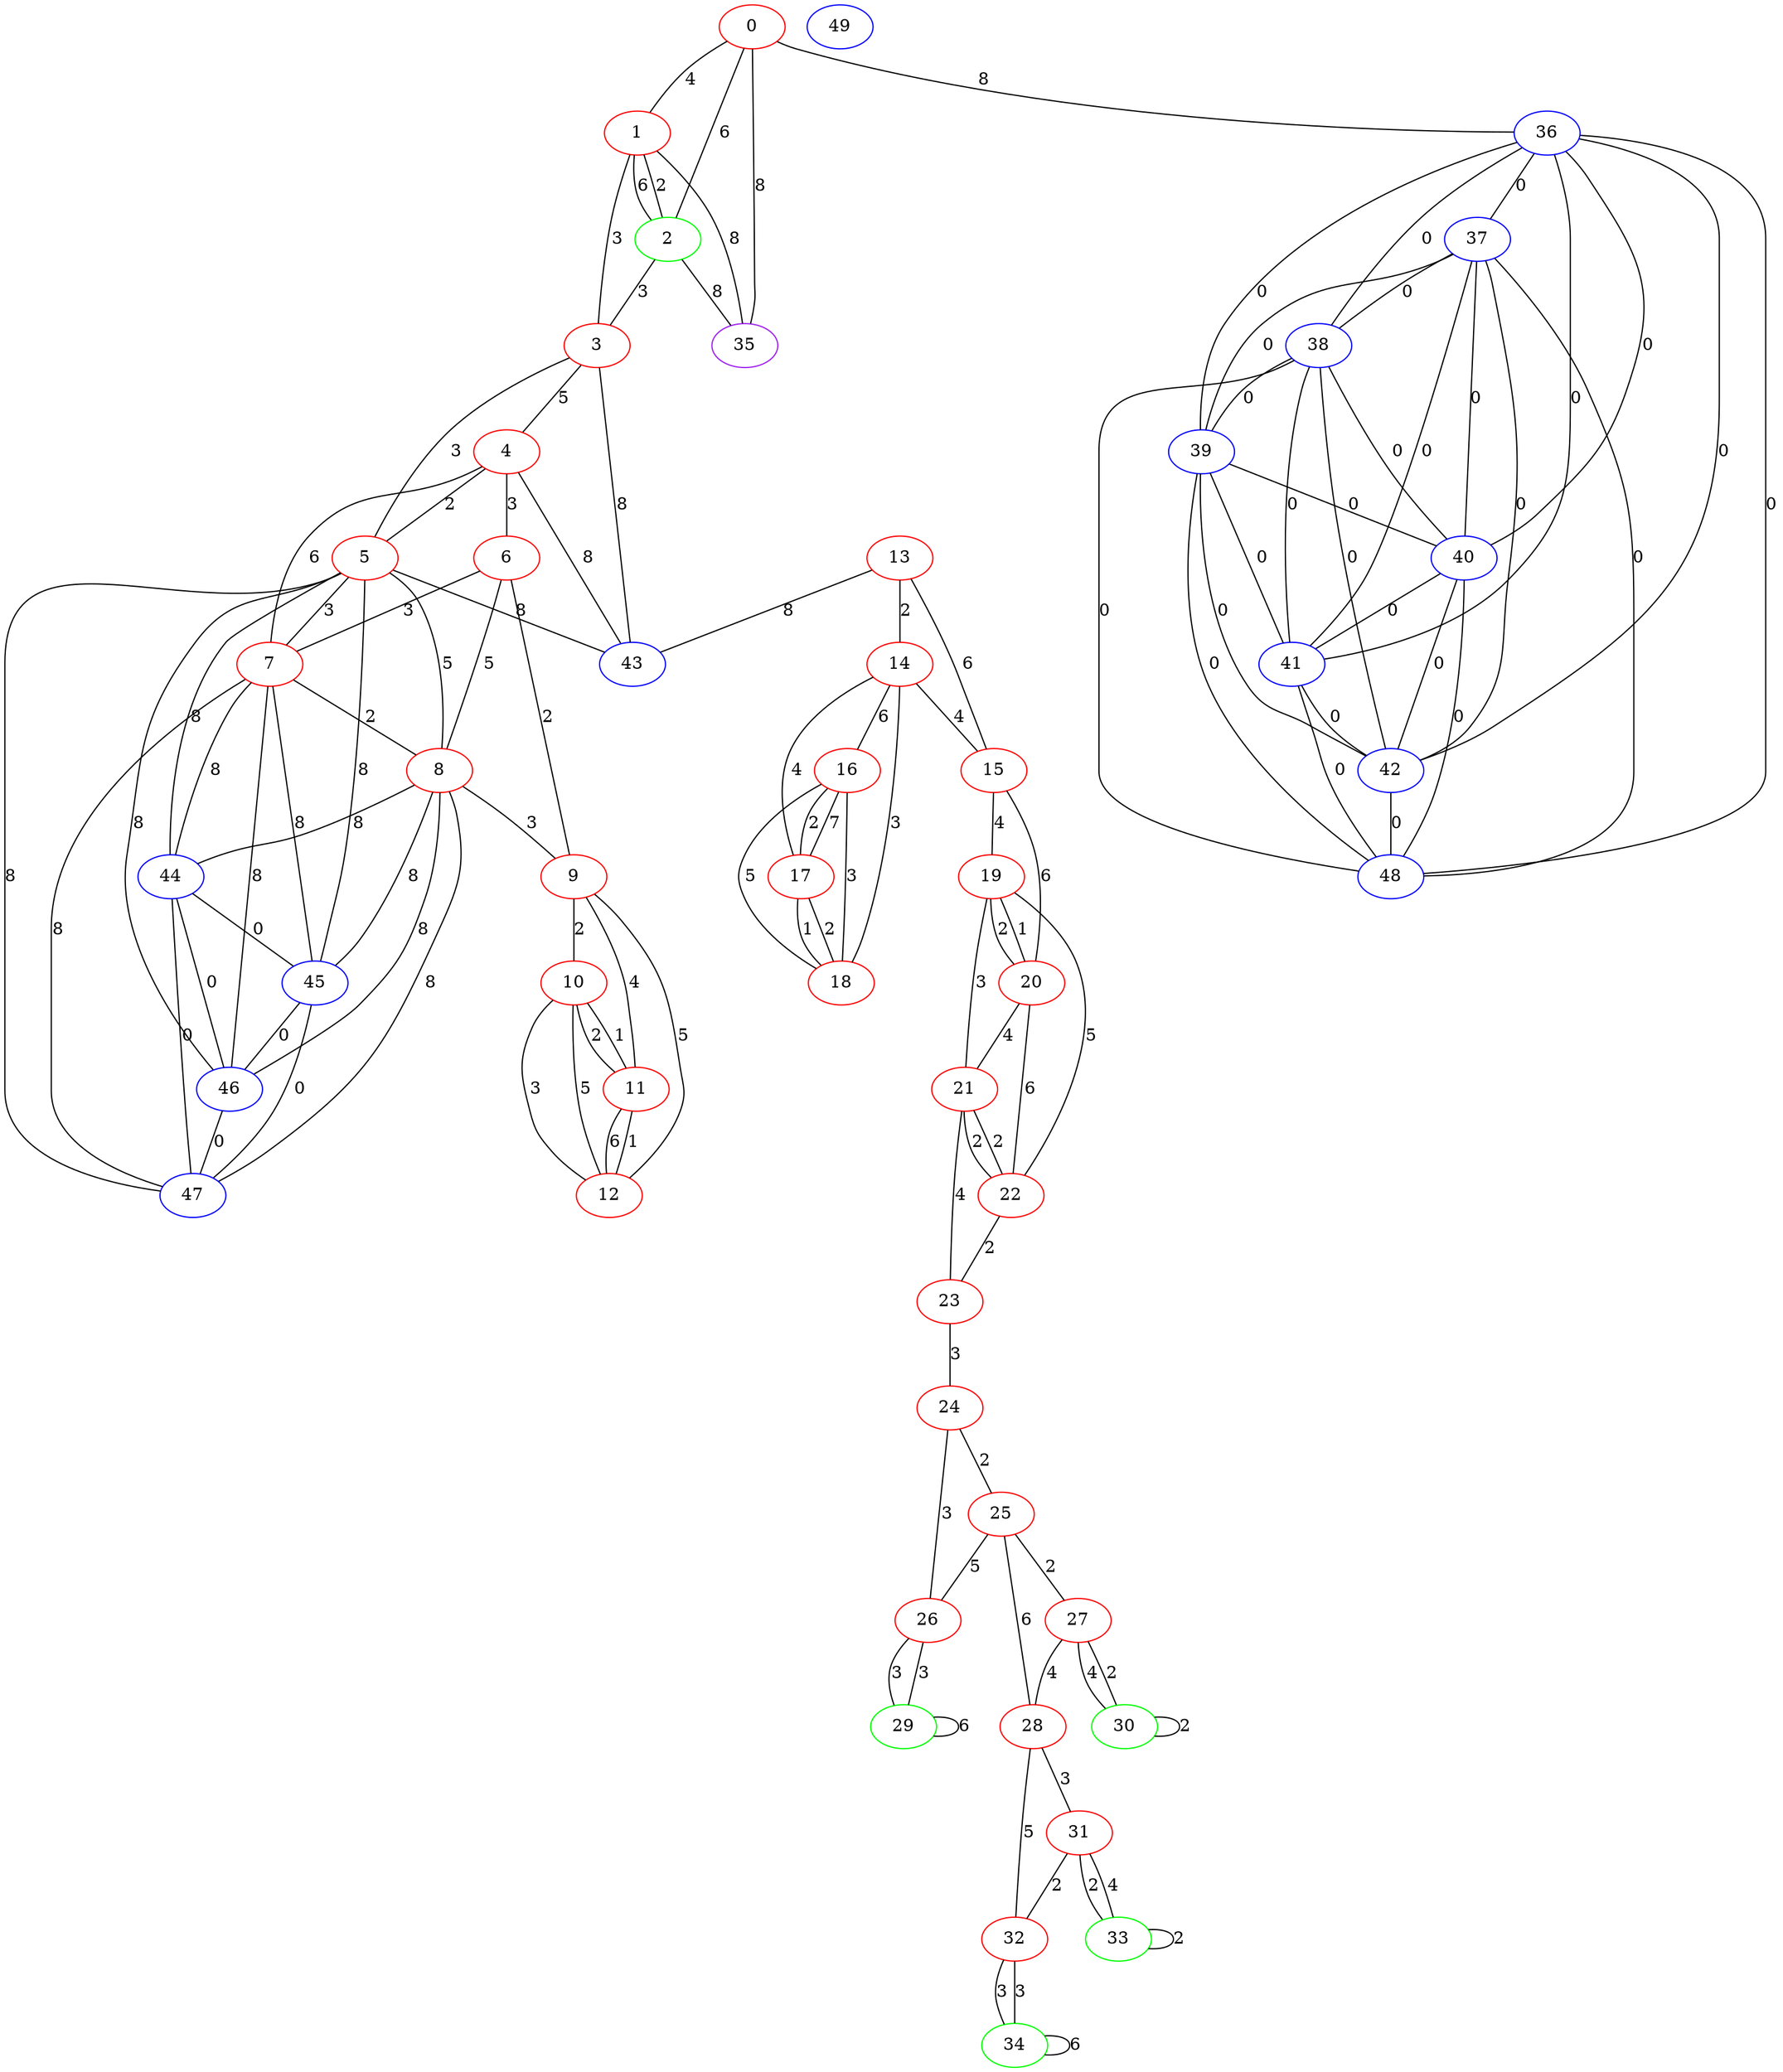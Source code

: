 graph "" {
0 [color=red, weight=1];
1 [color=red, weight=1];
2 [color=green, weight=2];
3 [color=red, weight=1];
4 [color=red, weight=1];
5 [color=red, weight=1];
6 [color=red, weight=1];
7 [color=red, weight=1];
8 [color=red, weight=1];
9 [color=red, weight=1];
10 [color=red, weight=1];
11 [color=red, weight=1];
12 [color=red, weight=1];
13 [color=red, weight=1];
14 [color=red, weight=1];
15 [color=red, weight=1];
16 [color=red, weight=1];
17 [color=red, weight=1];
18 [color=red, weight=1];
19 [color=red, weight=1];
20 [color=red, weight=1];
21 [color=red, weight=1];
22 [color=red, weight=1];
23 [color=red, weight=1];
24 [color=red, weight=1];
25 [color=red, weight=1];
26 [color=red, weight=1];
27 [color=red, weight=1];
28 [color=red, weight=1];
29 [color=green, weight=2];
30 [color=green, weight=2];
31 [color=red, weight=1];
32 [color=red, weight=1];
33 [color=green, weight=2];
34 [color=green, weight=2];
35 [color=purple, weight=4];
36 [color=blue, weight=3];
37 [color=blue, weight=3];
38 [color=blue, weight=3];
39 [color=blue, weight=3];
40 [color=blue, weight=3];
41 [color=blue, weight=3];
42 [color=blue, weight=3];
43 [color=blue, weight=3];
44 [color=blue, weight=3];
45 [color=blue, weight=3];
46 [color=blue, weight=3];
47 [color=blue, weight=3];
48 [color=blue, weight=3];
49 [color=blue, weight=3];
0 -- 1  [key=0, label=4];
0 -- 2  [key=0, label=6];
0 -- 35  [key=0, label=8];
0 -- 36  [key=0, label=8];
1 -- 35  [key=0, label=8];
1 -- 2  [key=0, label=2];
1 -- 2  [key=1, label=6];
1 -- 3  [key=0, label=3];
2 -- 3  [key=0, label=3];
2 -- 35  [key=0, label=8];
3 -- 43  [key=0, label=8];
3 -- 4  [key=0, label=5];
3 -- 5  [key=0, label=3];
4 -- 43  [key=0, label=8];
4 -- 5  [key=0, label=2];
4 -- 6  [key=0, label=3];
4 -- 7  [key=0, label=6];
5 -- 7  [key=0, label=3];
5 -- 8  [key=0, label=5];
5 -- 43  [key=0, label=8];
5 -- 44  [key=0, label=8];
5 -- 45  [key=0, label=8];
5 -- 46  [key=0, label=8];
5 -- 47  [key=0, label=8];
6 -- 8  [key=0, label=5];
6 -- 9  [key=0, label=2];
6 -- 7  [key=0, label=3];
7 -- 8  [key=0, label=2];
7 -- 44  [key=0, label=8];
7 -- 45  [key=0, label=8];
7 -- 46  [key=0, label=8];
7 -- 47  [key=0, label=8];
8 -- 9  [key=0, label=3];
8 -- 44  [key=0, label=8];
8 -- 45  [key=0, label=8];
8 -- 46  [key=0, label=8];
8 -- 47  [key=0, label=8];
9 -- 10  [key=0, label=2];
9 -- 11  [key=0, label=4];
9 -- 12  [key=0, label=5];
10 -- 11  [key=0, label=2];
10 -- 11  [key=1, label=1];
10 -- 12  [key=0, label=3];
10 -- 12  [key=1, label=5];
11 -- 12  [key=0, label=1];
11 -- 12  [key=1, label=6];
13 -- 43  [key=0, label=8];
13 -- 14  [key=0, label=2];
13 -- 15  [key=0, label=6];
14 -- 16  [key=0, label=6];
14 -- 17  [key=0, label=4];
14 -- 18  [key=0, label=3];
14 -- 15  [key=0, label=4];
15 -- 19  [key=0, label=4];
15 -- 20  [key=0, label=6];
16 -- 17  [key=0, label=2];
16 -- 17  [key=1, label=7];
16 -- 18  [key=0, label=3];
16 -- 18  [key=1, label=5];
17 -- 18  [key=0, label=1];
17 -- 18  [key=1, label=2];
19 -- 20  [key=0, label=2];
19 -- 20  [key=1, label=1];
19 -- 21  [key=0, label=3];
19 -- 22  [key=0, label=5];
20 -- 21  [key=0, label=4];
20 -- 22  [key=0, label=6];
21 -- 22  [key=0, label=2];
21 -- 22  [key=1, label=2];
21 -- 23  [key=0, label=4];
22 -- 23  [key=0, label=2];
23 -- 24  [key=0, label=3];
24 -- 25  [key=0, label=2];
24 -- 26  [key=0, label=3];
25 -- 26  [key=0, label=5];
25 -- 27  [key=0, label=2];
25 -- 28  [key=0, label=6];
26 -- 29  [key=0, label=3];
26 -- 29  [key=1, label=3];
27 -- 28  [key=0, label=4];
27 -- 30  [key=0, label=4];
27 -- 30  [key=1, label=2];
28 -- 32  [key=0, label=5];
28 -- 31  [key=0, label=3];
29 -- 29  [key=0, label=6];
30 -- 30  [key=0, label=2];
31 -- 32  [key=0, label=2];
31 -- 33  [key=0, label=2];
31 -- 33  [key=1, label=4];
32 -- 34  [key=0, label=3];
32 -- 34  [key=1, label=3];
33 -- 33  [key=0, label=2];
34 -- 34  [key=0, label=6];
36 -- 37  [key=0, label=0];
36 -- 38  [key=0, label=0];
36 -- 39  [key=0, label=0];
36 -- 40  [key=0, label=0];
36 -- 41  [key=0, label=0];
36 -- 42  [key=0, label=0];
36 -- 48  [key=0, label=0];
37 -- 38  [key=0, label=0];
37 -- 39  [key=0, label=0];
37 -- 40  [key=0, label=0];
37 -- 41  [key=0, label=0];
37 -- 42  [key=0, label=0];
37 -- 48  [key=0, label=0];
38 -- 39  [key=0, label=0];
38 -- 40  [key=0, label=0];
38 -- 41  [key=0, label=0];
38 -- 42  [key=0, label=0];
38 -- 48  [key=0, label=0];
39 -- 40  [key=0, label=0];
39 -- 41  [key=0, label=0];
39 -- 42  [key=0, label=0];
39 -- 48  [key=0, label=0];
40 -- 41  [key=0, label=0];
40 -- 42  [key=0, label=0];
40 -- 48  [key=0, label=0];
41 -- 42  [key=0, label=0];
41 -- 48  [key=0, label=0];
42 -- 48  [key=0, label=0];
44 -- 45  [key=0, label=0];
44 -- 46  [key=0, label=0];
44 -- 47  [key=0, label=0];
45 -- 46  [key=0, label=0];
45 -- 47  [key=0, label=0];
46 -- 47  [key=0, label=0];
}
